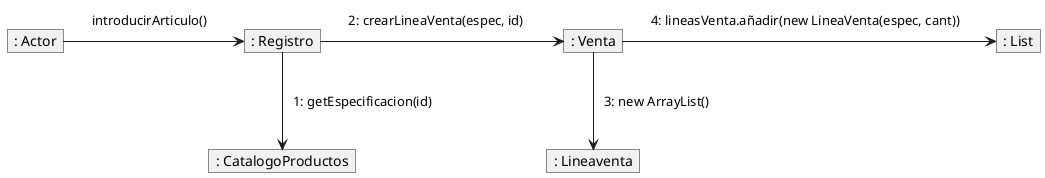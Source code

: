 @startuml "Venta"

skinparam noteBackgroundColor transparent
skinparam noteBorderColor transparent
hide members

object ": Actor" as User
object ": Registro" as Register
object ": Venta" as Sale
object ": CatalogoProductos" as Catalogue
object ": Lineaventa" as SaleLine
object ": List" as List


User -r-> Register
note on link
    introducirArticulo()
end note

Register -d-> Catalogue
note on link
    1: getEspecificacion(id)
end note


Register -r-> Sale
note on link
    2: crearLineaVenta(espec, id) 
end note

Sale -r-> List
note on link
    4: lineasVenta.añadir(new LineaVenta(espec, cant))
end note

Sale --> SaleLine
note on link
    3: new ArrayList()
end note

@enduml
